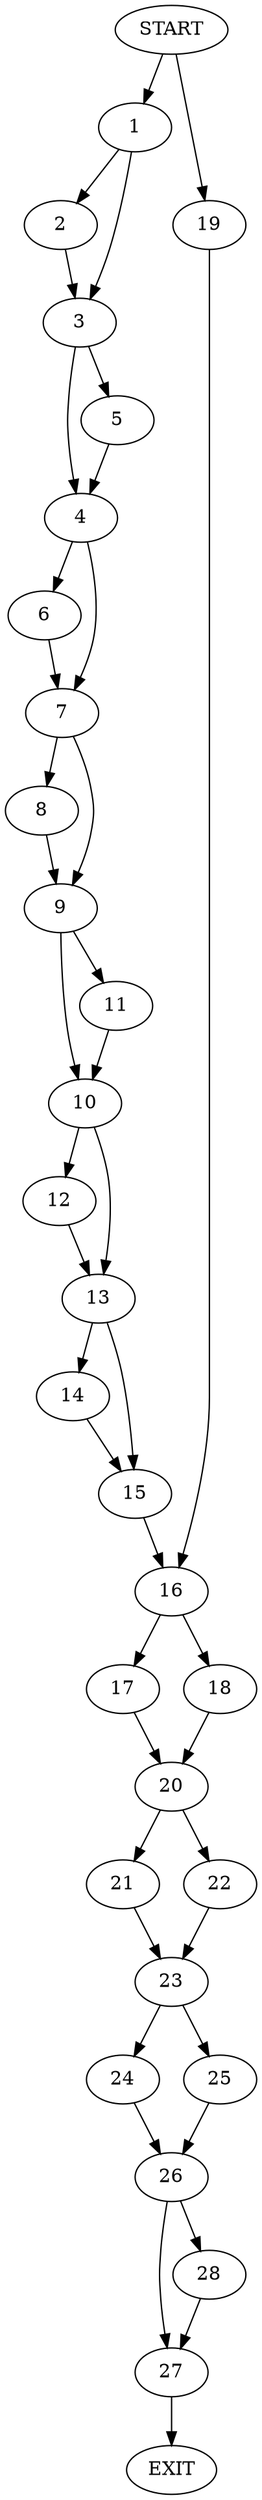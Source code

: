 digraph {
0 [label="START"]
29 [label="EXIT"]
0 -> 1
1 -> 2
1 -> 3
3 -> 4
3 -> 5
2 -> 3
5 -> 4
4 -> 6
4 -> 7
6 -> 7
7 -> 8
7 -> 9
8 -> 9
9 -> 10
9 -> 11
11 -> 10
10 -> 12
10 -> 13
12 -> 13
13 -> 14
13 -> 15
14 -> 15
15 -> 16
16 -> 17
16 -> 18
0 -> 19
19 -> 16
18 -> 20
17 -> 20
20 -> 21
20 -> 22
21 -> 23
22 -> 23
23 -> 24
23 -> 25
24 -> 26
25 -> 26
26 -> 27
26 -> 28
27 -> 29
28 -> 27
}
